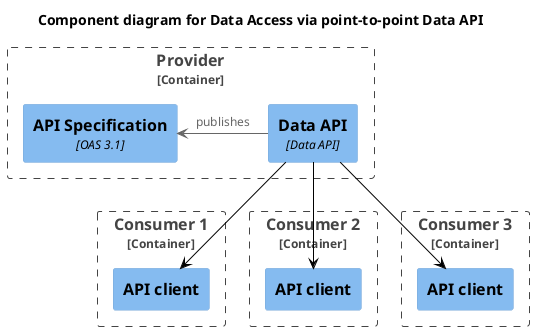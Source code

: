 @startuml ndl-c4-component-data-access-api 
!include <C4/C4_Component>

title Component diagram for Data Access via point-to-point Data API 

    Container_Boundary(provider, "Provider") {
        Component(oas, "API Specification", "OAS 3.1")
        Component(api, "Data API", "Data API")
        oas<-api:publishes
    }

    Container_Boundary(consumer1, "Consumer 1") {
        Component(apiclient1, "API client")
    }

    Container_Boundary(consumer2, "Consumer 2") {
        Component(apiclient2, "API client")
    }

    Container_Boundary(consumer3, "Consumer 3") {
        Component(apiclient3, "API client")
    }

    api-[#black]->apiclient1
    api-[#black]->apiclient2
    api-[#black]->apiclient3

    HIDE_STEREOTYPE()
    
@enduml




